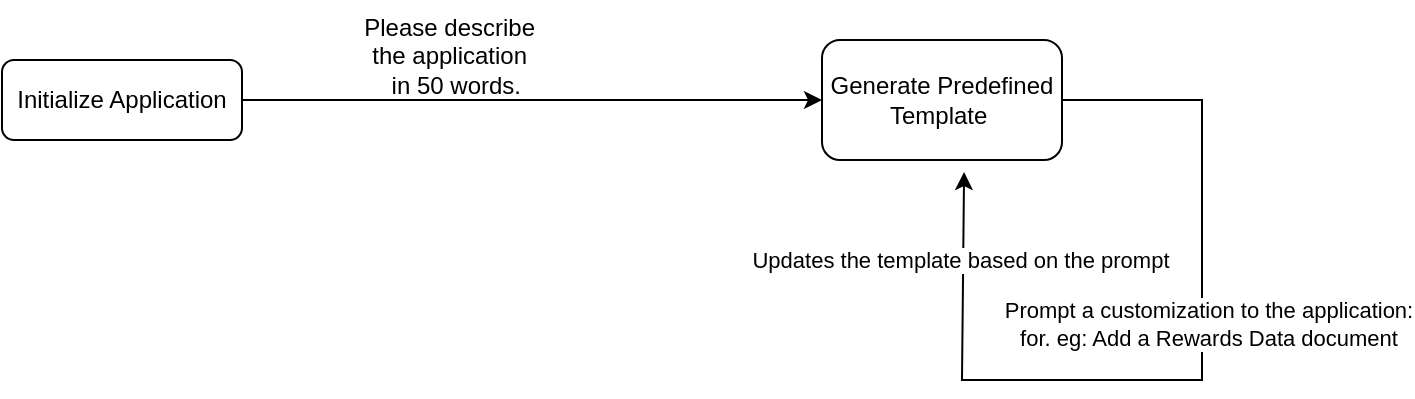 <mxfile version="24.2.2" type="github">
  <diagram id="C5RBs43oDa-KdzZeNtuy" name="Page-1">
    <mxGraphModel dx="1434" dy="884" grid="1" gridSize="10" guides="1" tooltips="1" connect="1" arrows="1" fold="1" page="1" pageScale="1" pageWidth="827" pageHeight="1169" math="0" shadow="0">
      <root>
        <mxCell id="WIyWlLk6GJQsqaUBKTNV-0" />
        <mxCell id="WIyWlLk6GJQsqaUBKTNV-1" parent="WIyWlLk6GJQsqaUBKTNV-0" />
        <mxCell id="WIyWlLk6GJQsqaUBKTNV-3" value="Initialize Application" style="rounded=1;whiteSpace=wrap;html=1;fontSize=12;glass=0;strokeWidth=1;shadow=0;" parent="WIyWlLk6GJQsqaUBKTNV-1" vertex="1">
          <mxGeometry x="160" y="80" width="120" height="40" as="geometry" />
        </mxCell>
        <mxCell id="Y8SMzhkFdjgonwJR87yD-0" value="Please describe&amp;nbsp;&lt;div&gt;the&amp;nbsp;&lt;span style=&quot;background-color: initial;&quot;&gt;application&amp;nbsp;&lt;/span&gt;&lt;/div&gt;&lt;div&gt;&lt;span style=&quot;background-color: initial;&quot;&gt;&amp;nbsp;in 50 words.&lt;/span&gt;&lt;div&gt;&lt;div&gt;&lt;br&gt;&lt;/div&gt;&lt;/div&gt;&lt;/div&gt;" style="text;html=1;align=center;verticalAlign=middle;resizable=0;points=[];autosize=1;strokeColor=none;fillColor=none;" vertex="1" parent="WIyWlLk6GJQsqaUBKTNV-1">
          <mxGeometry x="330" y="50" width="110" height="70" as="geometry" />
        </mxCell>
        <mxCell id="Y8SMzhkFdjgonwJR87yD-1" value="Generate Predefined Template&amp;nbsp;" style="rounded=1;whiteSpace=wrap;html=1;" vertex="1" parent="WIyWlLk6GJQsqaUBKTNV-1">
          <mxGeometry x="570" y="70" width="120" height="60" as="geometry" />
        </mxCell>
        <mxCell id="Y8SMzhkFdjgonwJR87yD-2" value="" style="endArrow=classic;html=1;rounded=0;exitX=1;exitY=0.5;exitDx=0;exitDy=0;" edge="1" parent="WIyWlLk6GJQsqaUBKTNV-1" source="WIyWlLk6GJQsqaUBKTNV-3" target="Y8SMzhkFdjgonwJR87yD-1">
          <mxGeometry width="50" height="50" relative="1" as="geometry">
            <mxPoint x="390" y="480" as="sourcePoint" />
            <mxPoint x="440" y="430" as="targetPoint" />
          </mxGeometry>
        </mxCell>
        <mxCell id="Y8SMzhkFdjgonwJR87yD-3" value="" style="endArrow=classic;html=1;rounded=0;exitX=1;exitY=0.5;exitDx=0;exitDy=0;entryX=0.592;entryY=1.1;entryDx=0;entryDy=0;entryPerimeter=0;" edge="1" parent="WIyWlLk6GJQsqaUBKTNV-1" source="Y8SMzhkFdjgonwJR87yD-1" target="Y8SMzhkFdjgonwJR87yD-1">
          <mxGeometry width="50" height="50" relative="1" as="geometry">
            <mxPoint x="390" y="480" as="sourcePoint" />
            <mxPoint x="560" y="240" as="targetPoint" />
            <Array as="points">
              <mxPoint x="760" y="100" />
              <mxPoint x="760" y="240" />
              <mxPoint x="640" y="240" />
            </Array>
          </mxGeometry>
        </mxCell>
        <mxCell id="Y8SMzhkFdjgonwJR87yD-4" value="Prompt a customization to the application:&lt;br&gt;for. eg: Add a Rewards Data document" style="edgeLabel;html=1;align=center;verticalAlign=middle;resizable=0;points=[];" vertex="1" connectable="0" parent="Y8SMzhkFdjgonwJR87yD-3">
          <mxGeometry x="-0.164" y="3" relative="1" as="geometry">
            <mxPoint as="offset" />
          </mxGeometry>
        </mxCell>
        <mxCell id="Y8SMzhkFdjgonwJR87yD-5" value="Updates the template based on the prompt" style="edgeLabel;html=1;align=center;verticalAlign=middle;resizable=0;points=[];" vertex="1" connectable="0" parent="Y8SMzhkFdjgonwJR87yD-3">
          <mxGeometry x="0.797" y="2" relative="1" as="geometry">
            <mxPoint as="offset" />
          </mxGeometry>
        </mxCell>
      </root>
    </mxGraphModel>
  </diagram>
</mxfile>
